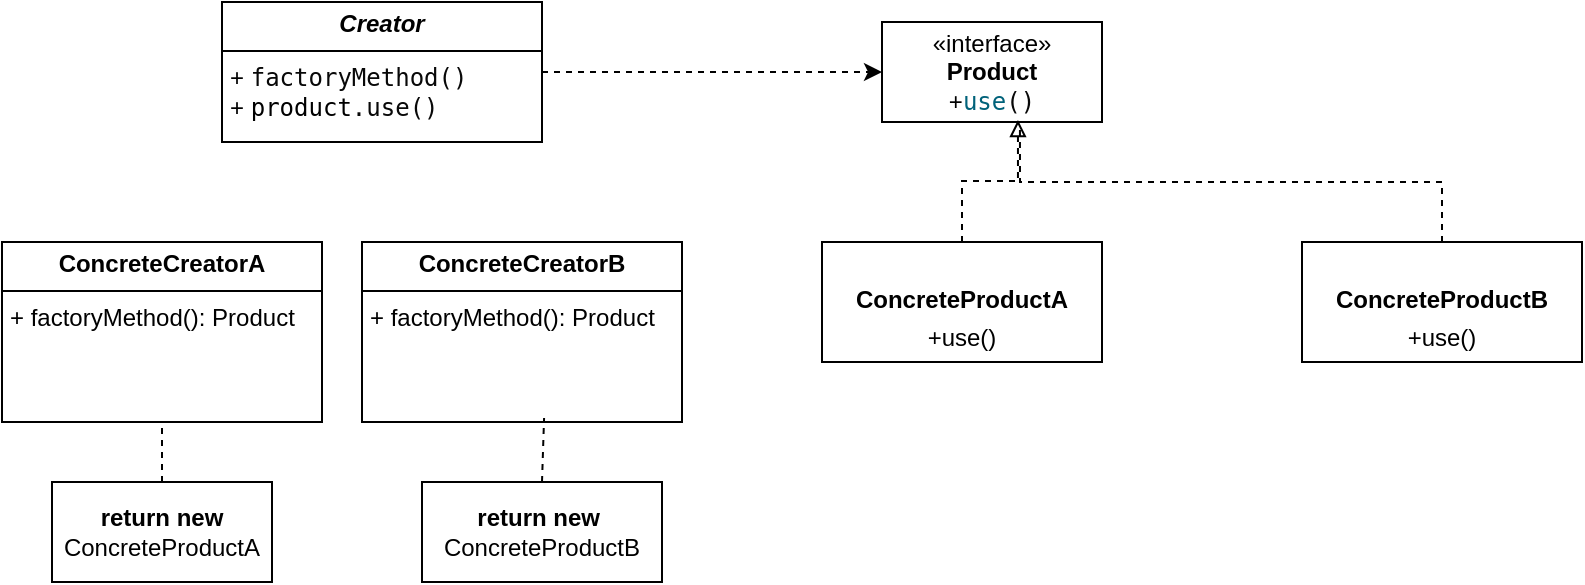 <mxfile version="24.7.6">
  <diagram name="Сторінка-1" id="jzqquEuIG8W-vMYtFiRl">
    <mxGraphModel dx="880" dy="468" grid="1" gridSize="10" guides="1" tooltips="1" connect="1" arrows="1" fold="1" page="1" pageScale="1" pageWidth="827" pageHeight="1169" math="0" shadow="0">
      <root>
        <mxCell id="0" />
        <mxCell id="1" parent="0" />
        <mxCell id="91tvy0pTeVrG3RtkHO6O-4" style="edgeStyle=none;rounded=0;orthogonalLoop=1;jettySize=auto;html=1;exitX=1;exitY=0.5;exitDx=0;exitDy=0;entryX=0;entryY=0.5;entryDx=0;entryDy=0;dashed=1;" edge="1" parent="1" source="91tvy0pTeVrG3RtkHO6O-1" target="91tvy0pTeVrG3RtkHO6O-2">
          <mxGeometry relative="1" as="geometry" />
        </mxCell>
        <mxCell id="91tvy0pTeVrG3RtkHO6O-1" value="&lt;p style=&quot;margin:0px;margin-top:4px;text-align:center;&quot;&gt;&lt;b&gt;&lt;i&gt;Creator&lt;/i&gt;&lt;/b&gt;&lt;/p&gt;&lt;hr size=&quot;1&quot; style=&quot;border-style:solid;&quot;&gt;&lt;p style=&quot;margin:0px;margin-left:4px;&quot;&gt;+&amp;nbsp;&lt;span style=&quot;font-family: &amp;quot;JetBrains Mono&amp;quot;, monospace; background-color: rgb(255, 255, 255); color: rgb(8, 8, 8);&quot;&gt;factoryMethod()&lt;/span&gt;&lt;/p&gt;&lt;p style=&quot;margin:0px;margin-left:4px;&quot;&gt;&lt;span style=&quot;background-color: initial;&quot;&gt;+&amp;nbsp;&lt;/span&gt;&lt;span style=&quot;font-family: &amp;quot;JetBrains Mono&amp;quot;, monospace; background-color: rgb(255, 255, 255);&quot;&gt;product&lt;/span&gt;&lt;span style=&quot;font-family: &amp;quot;JetBrains Mono&amp;quot;, monospace; background-color: rgb(255, 255, 255); color: rgb(8, 8, 8);&quot;&gt;.use()&lt;/span&gt;&lt;/p&gt;" style="verticalAlign=top;align=left;overflow=fill;html=1;whiteSpace=wrap;" vertex="1" parent="1">
          <mxGeometry x="120" y="80" width="160" height="70" as="geometry" />
        </mxCell>
        <mxCell id="91tvy0pTeVrG3RtkHO6O-2" value="«interface»&lt;br&gt;&lt;b&gt;Product&lt;/b&gt;&lt;div&gt;+&lt;span style=&quot;font-family: &amp;quot;JetBrains Mono&amp;quot;, monospace; background-color: rgb(255, 255, 255); color: rgb(0, 98, 122);&quot;&gt;use&lt;/span&gt;&lt;span style=&quot;font-family: &amp;quot;JetBrains Mono&amp;quot;, monospace; background-color: rgb(255, 255, 255); color: rgb(8, 8, 8);&quot;&gt;()&lt;/span&gt;&lt;/div&gt;" style="html=1;whiteSpace=wrap;" vertex="1" parent="1">
          <mxGeometry x="450" y="90" width="110" height="50" as="geometry" />
        </mxCell>
        <mxCell id="91tvy0pTeVrG3RtkHO6O-5" value="&lt;p style=&quot;margin:0px;margin-top:4px;text-align:center;&quot;&gt;&lt;br&gt;&lt;/p&gt;&lt;p style=&quot;margin:0px;margin-top:4px;text-align:center;&quot;&gt;&lt;b&gt;ConcreteProductA&lt;/b&gt;&lt;/p&gt;&lt;p style=&quot;margin:0px;margin-top:4px;text-align:center;&quot;&gt;+use()&lt;/p&gt;" style="verticalAlign=top;align=left;overflow=fill;html=1;whiteSpace=wrap;" vertex="1" parent="1">
          <mxGeometry x="420" y="200" width="140" height="60" as="geometry" />
        </mxCell>
        <mxCell id="91tvy0pTeVrG3RtkHO6O-6" value="&lt;p style=&quot;margin:0px;margin-top:4px;text-align:center;&quot;&gt;&lt;br&gt;&lt;/p&gt;&lt;p style=&quot;margin:0px;margin-top:4px;text-align:center;&quot;&gt;&lt;b&gt;ConcreteProductB&lt;/b&gt;&lt;br&gt;&lt;/p&gt;&lt;p style=&quot;margin:0px;margin-top:4px;text-align:center;&quot;&gt;+use()&lt;b&gt;&lt;br&gt;&lt;/b&gt;&lt;/p&gt;" style="verticalAlign=top;align=left;overflow=fill;html=1;whiteSpace=wrap;" vertex="1" parent="1">
          <mxGeometry x="660" y="200" width="140" height="60" as="geometry" />
        </mxCell>
        <mxCell id="91tvy0pTeVrG3RtkHO6O-8" style="edgeStyle=orthogonalEdgeStyle;rounded=0;orthogonalLoop=1;jettySize=auto;html=1;exitX=0.5;exitY=0;exitDx=0;exitDy=0;entryX=0.627;entryY=1.06;entryDx=0;entryDy=0;entryPerimeter=0;dashed=1;endArrow=none;endFill=0;" edge="1" parent="1" source="91tvy0pTeVrG3RtkHO6O-6" target="91tvy0pTeVrG3RtkHO6O-2">
          <mxGeometry relative="1" as="geometry" />
        </mxCell>
        <mxCell id="91tvy0pTeVrG3RtkHO6O-11" style="edgeStyle=elbowEdgeStyle;rounded=0;orthogonalLoop=1;jettySize=auto;elbow=vertical;html=1;exitX=0.5;exitY=0;exitDx=0;exitDy=0;entryX=0.618;entryY=0.98;entryDx=0;entryDy=0;entryPerimeter=0;dashed=1;endArrow=block;endFill=0;" edge="1" parent="1" source="91tvy0pTeVrG3RtkHO6O-5" target="91tvy0pTeVrG3RtkHO6O-2">
          <mxGeometry relative="1" as="geometry" />
        </mxCell>
        <mxCell id="91tvy0pTeVrG3RtkHO6O-14" value="&lt;p style=&quot;margin:0px;margin-top:4px;text-align:center;&quot;&gt;&lt;b&gt;ConcreteCreatorA&lt;/b&gt;&lt;/p&gt;&lt;hr size=&quot;1&quot; style=&quot;border-style:solid;&quot;&gt;&lt;p style=&quot;margin:0px;margin-left:4px;&quot;&gt;+ factoryMethod():&amp;nbsp;&lt;span style=&quot;background-color: initial;&quot;&gt;Product&lt;/span&gt;&lt;/p&gt;&lt;p style=&quot;margin:0px;margin-left:4px;&quot;&gt;&lt;br&gt;&lt;/p&gt;" style="verticalAlign=top;align=left;overflow=fill;html=1;whiteSpace=wrap;" vertex="1" parent="1">
          <mxGeometry x="10" y="200" width="160" height="90" as="geometry" />
        </mxCell>
        <mxCell id="91tvy0pTeVrG3RtkHO6O-15" value="&lt;p style=&quot;margin:0px;margin-top:4px;text-align:center;&quot;&gt;&lt;b&gt;ConcreteCreatorB&lt;/b&gt;&lt;br&gt;&lt;/p&gt;&lt;hr size=&quot;1&quot; style=&quot;border-style:solid;&quot;&gt;&lt;p style=&quot;margin:0px;margin-left:4px;&quot;&gt;+ factoryMethod():&amp;nbsp;&lt;span style=&quot;background-color: initial;&quot;&gt;Product&lt;/span&gt;&lt;br&gt;&lt;/p&gt;&lt;p style=&quot;margin:0px;margin-left:4px;&quot;&gt;&lt;br&gt;&lt;/p&gt;" style="verticalAlign=top;align=left;overflow=fill;html=1;whiteSpace=wrap;" vertex="1" parent="1">
          <mxGeometry x="190" y="200" width="160" height="90" as="geometry" />
        </mxCell>
        <mxCell id="91tvy0pTeVrG3RtkHO6O-18" style="edgeStyle=elbowEdgeStyle;rounded=0;orthogonalLoop=1;jettySize=auto;elbow=vertical;html=1;exitX=0.5;exitY=0;exitDx=0;exitDy=0;entryX=0.5;entryY=1;entryDx=0;entryDy=0;dashed=1;endArrow=none;endFill=0;" edge="1" parent="1" source="91tvy0pTeVrG3RtkHO6O-16" target="91tvy0pTeVrG3RtkHO6O-14">
          <mxGeometry relative="1" as="geometry" />
        </mxCell>
        <mxCell id="91tvy0pTeVrG3RtkHO6O-16" value="&lt;b&gt;return new&lt;/b&gt; ConcreteProductA" style="html=1;whiteSpace=wrap;" vertex="1" parent="1">
          <mxGeometry x="35" y="320" width="110" height="50" as="geometry" />
        </mxCell>
        <mxCell id="91tvy0pTeVrG3RtkHO6O-17" value="&lt;b&gt;return new&lt;/b&gt;&amp;nbsp;&lt;div&gt;ConcreteProductB&lt;/div&gt;" style="html=1;whiteSpace=wrap;" vertex="1" parent="1">
          <mxGeometry x="220" y="320" width="120" height="50" as="geometry" />
        </mxCell>
        <mxCell id="91tvy0pTeVrG3RtkHO6O-23" style="edgeStyle=none;rounded=0;orthogonalLoop=1;jettySize=auto;html=1;exitX=0.5;exitY=0;exitDx=0;exitDy=0;entryX=0.569;entryY=0.978;entryDx=0;entryDy=0;entryPerimeter=0;elbow=vertical;dashed=1;endArrow=none;endFill=0;" edge="1" parent="1" source="91tvy0pTeVrG3RtkHO6O-17" target="91tvy0pTeVrG3RtkHO6O-15">
          <mxGeometry relative="1" as="geometry" />
        </mxCell>
      </root>
    </mxGraphModel>
  </diagram>
</mxfile>
